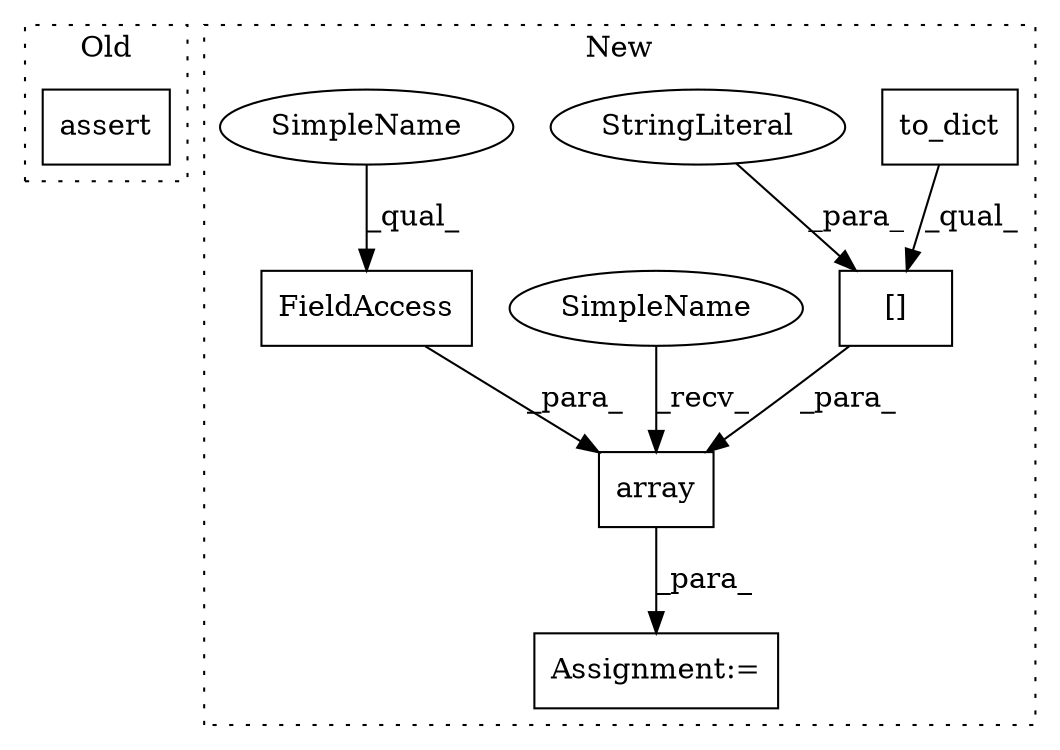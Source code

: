 digraph G {
subgraph cluster0 {
1 [label="assert" a="6" s="45806" l="7" shape="box"];
label = "Old";
style="dotted";
}
subgraph cluster1 {
2 [label="to_dict" a="32" s="46984" l="9" shape="box"];
3 [label="Assignment:=" a="7" s="46962" l="1" shape="box"];
4 [label="[]" a="2" s="46975,47004" l="19,1" shape="box"];
5 [label="array" a="32" s="46969,47018" l="6,1" shape="box"];
6 [label="FieldAccess" a="22" s="47006" l="12" shape="box"];
7 [label="StringLiteral" a="45" s="46994" l="10" shape="ellipse"];
8 [label="SimpleName" a="42" s="46963" l="5" shape="ellipse"];
9 [label="SimpleName" a="42" s="47006" l="5" shape="ellipse"];
label = "New";
style="dotted";
}
2 -> 4 [label="_qual_"];
4 -> 5 [label="_para_"];
5 -> 3 [label="_para_"];
6 -> 5 [label="_para_"];
7 -> 4 [label="_para_"];
8 -> 5 [label="_recv_"];
9 -> 6 [label="_qual_"];
}
